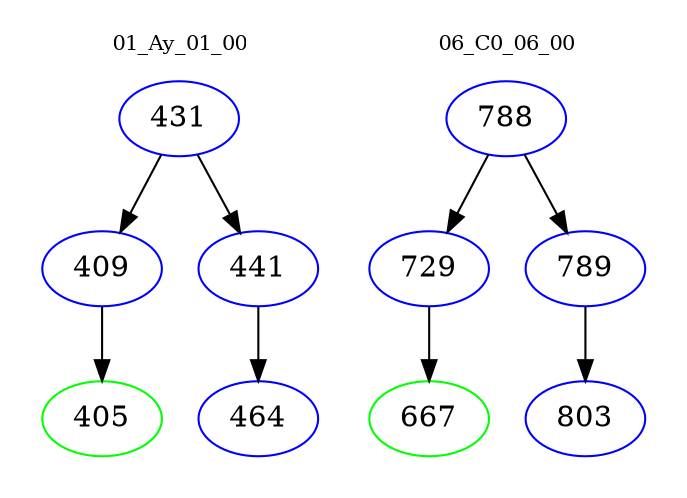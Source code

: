 digraph{
subgraph cluster_0 {
color = white
label = "01_Ay_01_00";
fontsize=10;
T0_431 [label="431", color="blue"]
T0_431 -> T0_409 [color="black"]
T0_409 [label="409", color="blue"]
T0_409 -> T0_405 [color="black"]
T0_405 [label="405", color="green"]
T0_431 -> T0_441 [color="black"]
T0_441 [label="441", color="blue"]
T0_441 -> T0_464 [color="black"]
T0_464 [label="464", color="blue"]
}
subgraph cluster_1 {
color = white
label = "06_C0_06_00";
fontsize=10;
T1_788 [label="788", color="blue"]
T1_788 -> T1_729 [color="black"]
T1_729 [label="729", color="blue"]
T1_729 -> T1_667 [color="black"]
T1_667 [label="667", color="green"]
T1_788 -> T1_789 [color="black"]
T1_789 [label="789", color="blue"]
T1_789 -> T1_803 [color="black"]
T1_803 [label="803", color="blue"]
}
}

